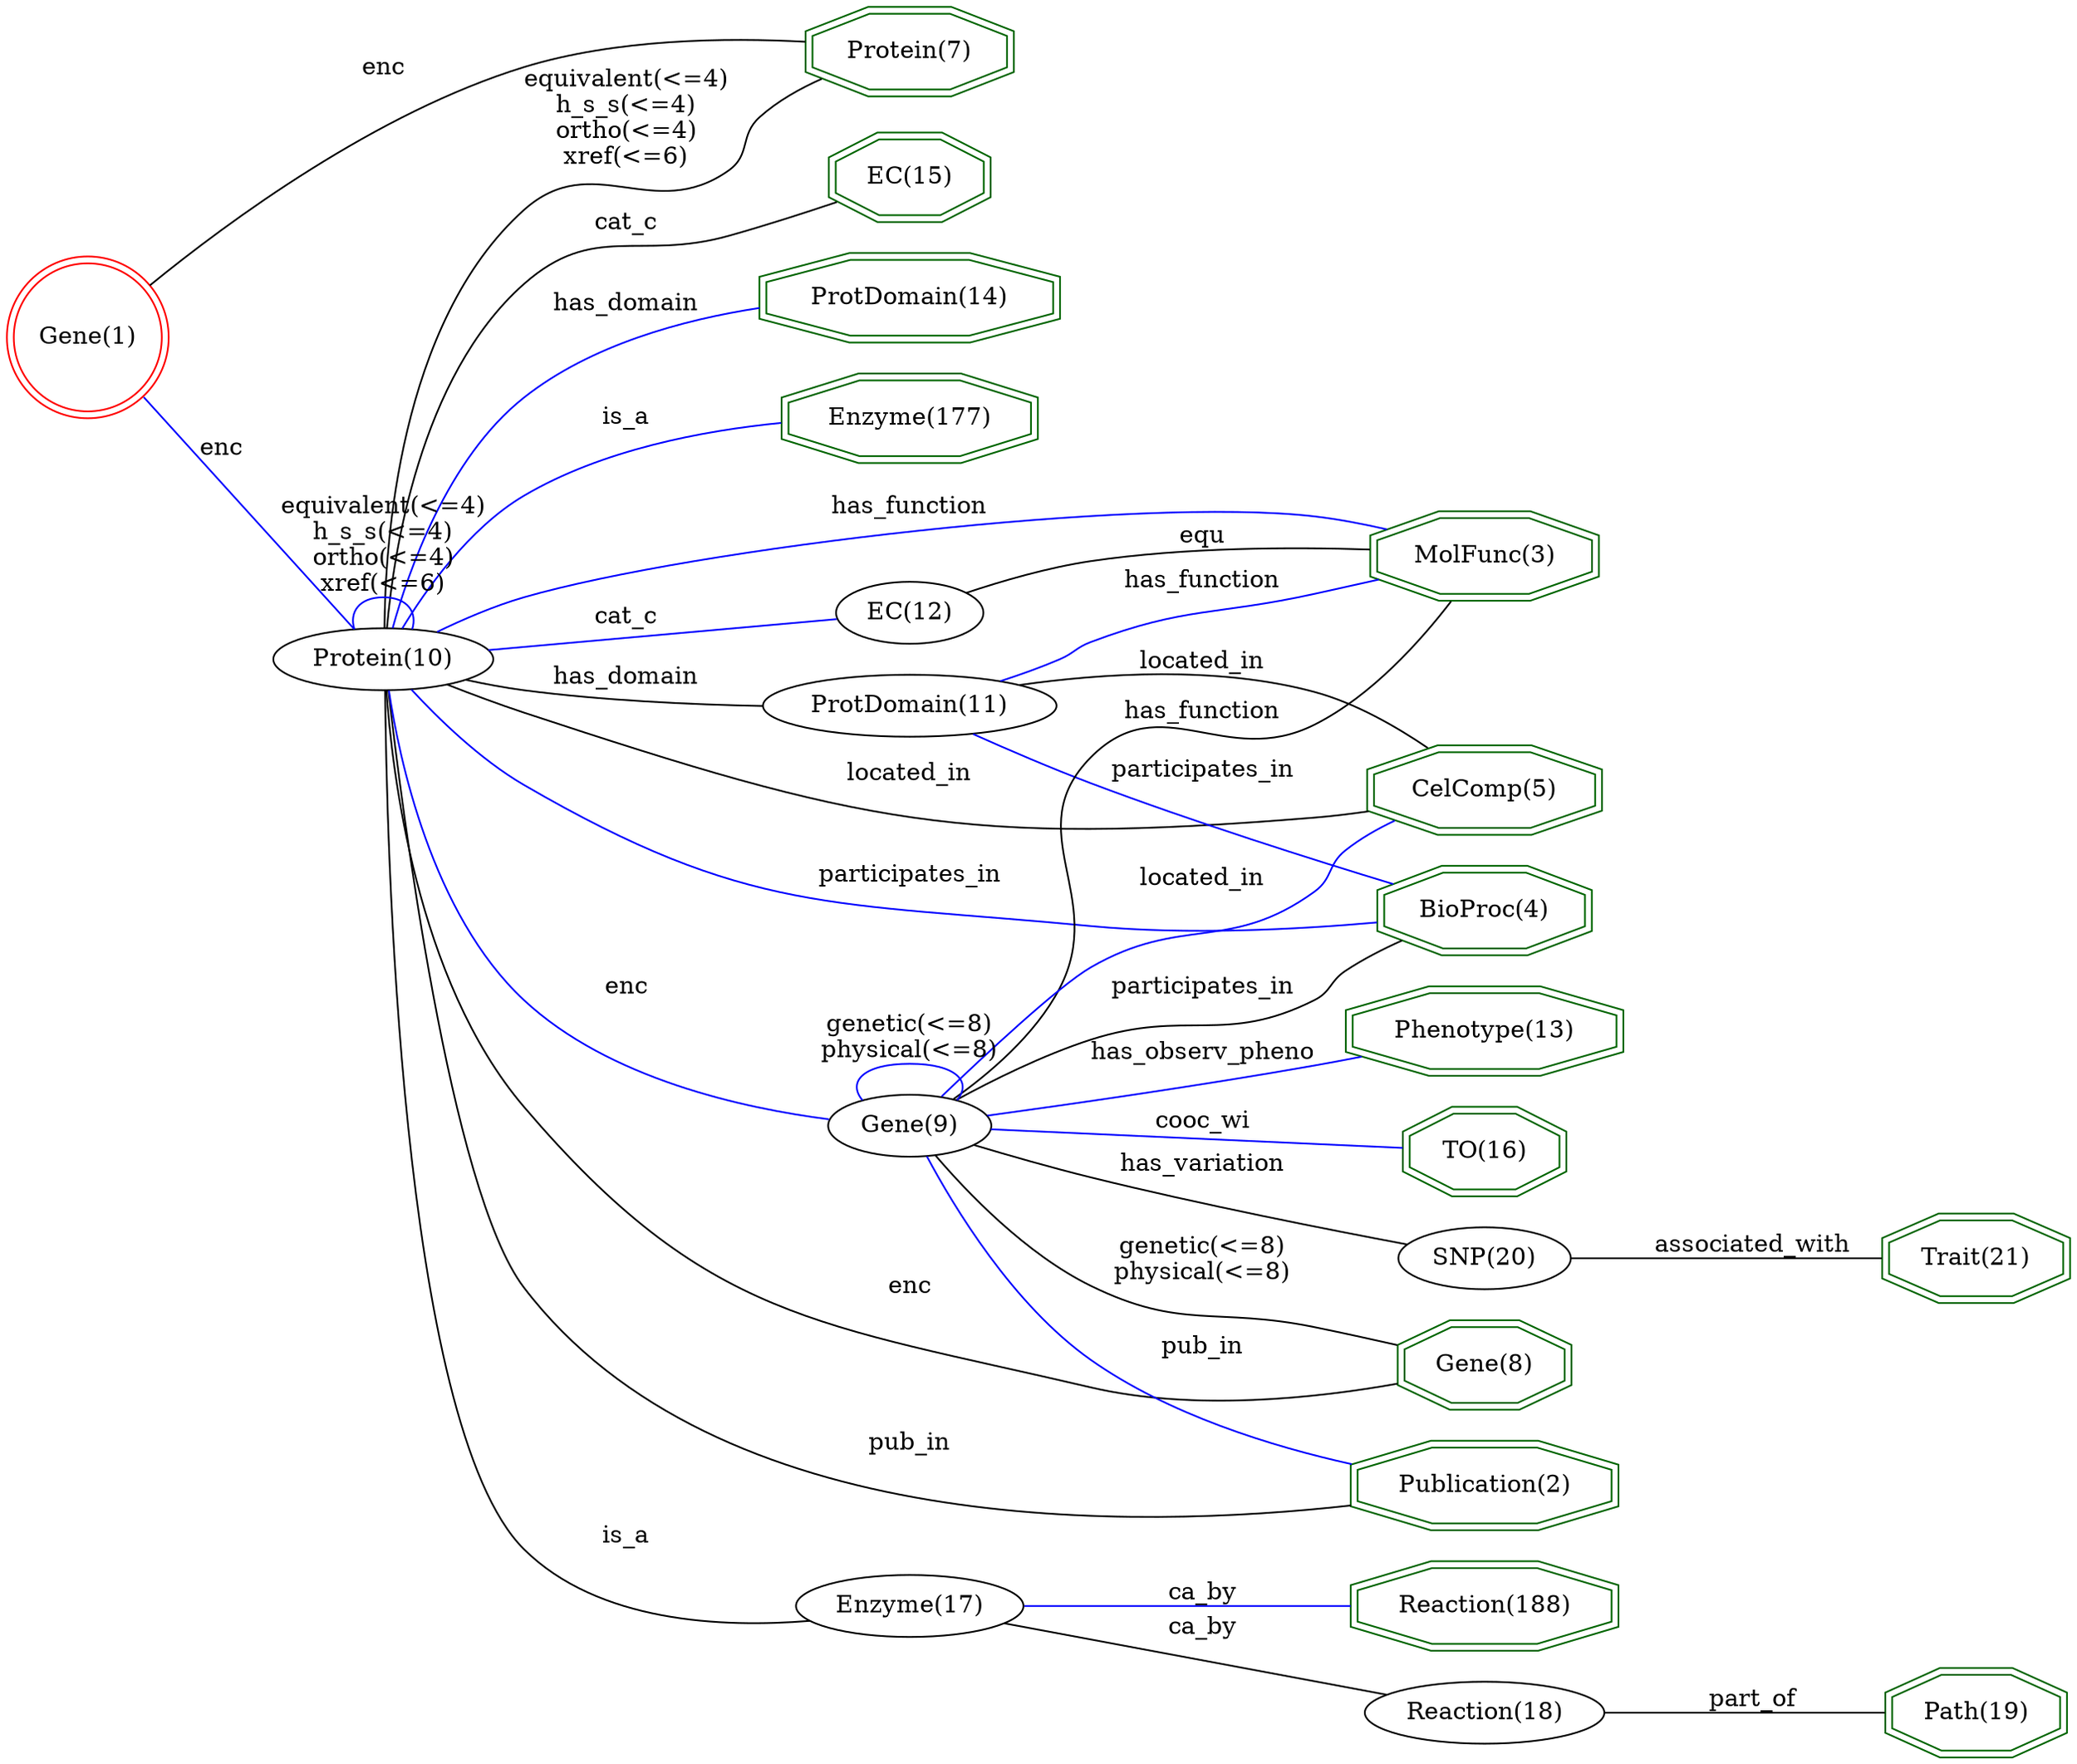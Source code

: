 digraph {
	graph [_draw_="c 9 -#fffffe00 C 7 -#ffffff P 4 0 0 0 957 1030.67 957 1030.67 0 ",
		bb="0,0,1030.7,957",
		dpi=96,
		rankdir=LR,
		xdotversion=1.7
	];
	node [label="\N"];
	"Phenotype(13)"	[_draw_="c 7 -#006400 p 8 802.75 374.54 802.75 389.46 763.44 400 707.84 400 668.53 389.46 668.53 374.54 707.84 364 763.44 364 c 7 -#006400 \
p 8 806.74 371.47 806.74 392.53 763.96 404 707.32 404 664.55 392.53 664.55 371.47 707.32 360 763.96 360 ",
		_ldraw_="F 14 11 -Times-Roman c 7 -#000000 T 735.64 377.8 0 82.43 13 -Phenotype(13) ",
		color=darkgreen,
		height=0.61111,
		pos="735.64,382",
		shape=doubleoctagon,
		width=1.9805];
	"Protein(7)"	[_draw_="c 7 -#006400 p 8 495.98 927.54 495.98 942.46 466.97 953 425.95 953 396.94 942.46 396.94 927.54 425.95 917 466.97 917 c 7 -#006400 \
p 8 499.97 924.74 499.97 945.26 467.67 957 425.25 957 392.96 945.26 392.96 924.74 425.25 913 467.67 913 ",
		_ldraw_="F 14 11 -Times-Roman c 7 -#000000 T 446.46 930.8 0 56.77 10 -Protein(7) ",
		color=darkgreen,
		height=0.61111,
		pos="446.46,935",
		shape=doubleoctagon,
		width=1.4931];
	"MolFunc(3)"	[_draw_="c 7 -#006400 p 8 793.03 660.54 793.03 675.46 759.41 686 711.87 686 678.25 675.46 678.25 660.54 711.87 650 759.41 650 c 7 -#006400 \
p 8 797.04 657.61 797.04 678.39 760.03 690 711.25 690 674.24 678.39 674.24 657.61 711.25 646 760.03 646 ",
		_ldraw_="F 14 11 -Times-Roman c 7 -#000000 T 735.64 663.8 0 67.66 10 -MolFunc(3) ",
		color=darkgreen,
		height=0.61111,
		pos="735.64,668",
		shape=doubleoctagon,
		width=1.7];
	"CelComp(5)"	[_draw_="c 7 -#006400 p 8 794.24 498.54 794.24 513.46 759.91 524 711.37 524 677.04 513.46 677.04 498.54 711.37 488 759.91 488 c 7 -#006400 \
p 8 798.23 495.59 798.23 516.41 760.51 528 710.77 528 673.05 516.41 673.05 495.59 710.77 484 760.51 484 ",
		_ldraw_="F 14 11 -Times-Roman c 7 -#000000 T 735.64 501.8 0 69.99 10 -CelComp(5) ",
		color=darkgreen,
		height=0.61111,
		pos="735.64,506",
		shape=doubleoctagon,
		width=1.7443];
	"BioProc(4)"	[_draw_="c 7 -#006400 p 8 789.09 436.54 789.09 451.46 757.78 462 713.5 462 682.19 451.46 682.19 436.54 713.5 426 757.78 426 c 7 -#006400 \
p 8 793.09 433.67 793.09 454.33 758.44 466 712.84 466 678.19 454.33 678.19 433.67 712.84 422 758.44 422 ",
		_ldraw_="F 14 11 -Times-Roman c 7 -#000000 T 735.64 439.8 0 62.21 10 -BioProc(4) ",
		color=darkgreen,
		height=0.61111,
		pos="735.64,444",
		shape=doubleoctagon,
		width=1.5966];
	"TO(16)"	[_draw_="c 7 -#006400 p 8 775.1 258.54 775.1 273.46 751.98 284 719.3 284 696.18 273.46 696.18 258.54 719.3 248 751.98 248 c 7 -#006400 p \
8 779.1 255.97 779.1 276.03 752.85 288 718.43 288 692.18 276.03 692.18 255.97 718.43 244 752.85 244 ",
		_ldraw_="F 14 11 -Times-Roman c 7 -#000000 T 735.64 261.8 0 41.74 6 -TO(16) ",
		color=darkgreen,
		height=0.61111,
		pos="735.64,266",
		shape=doubleoctagon,
		width=1.2077];
	"Gene(8)"	[_draw_="c 7 -#006400 p 8 777.75 196.54 777.75 211.46 753.08 222 718.2 222 693.53 211.46 693.53 196.54 718.2 186 753.08 186 c 7 -#006400 \
p 8 781.73 193.9 781.73 214.1 753.9 226 717.38 226 689.55 214.1 689.55 193.9 717.38 182 753.9 182 ",
		_ldraw_="F 14 11 -Times-Roman c 7 -#000000 T 735.64 199.8 0 45.86 7 -Gene(8) ",
		color=darkgreen,
		height=0.61111,
		pos="735.64,204",
		shape=doubleoctagon,
		width=1.286];
	"Trait(21)"	[_draw_="c 7 -#006400 p 8 1026.82 316.54 1026.82 331.46 1000.28 342 962.75 342 936.21 331.46 936.21 316.54 962.75 306 1000.28 306 c 7 -#006400 \
p 8 1030.83 313.83 1030.83 334.17 1001.05 346 961.98 346 932.2 334.17 932.2 313.83 961.98 302 1001.05 302 ",
		_ldraw_="F 14 11 -Times-Roman c 7 -#000000 T 981.52 319.8 0 50.05 9 -Trait(21) ",
		color=darkgreen,
		height=0.61111,
		pos="981.52,324",
		shape=doubleoctagon,
		width=1.3655];
	"Publication(2)"	[_draw_="c 7 -#006400 p 8 801.54 134.54 801.54 149.46 762.93 160 708.35 160 669.74 149.46 669.74 134.54 708.35 124 762.93 124 c 7 -#006400 \
p 8 805.55 131.49 805.55 152.51 763.47 164 707.81 164 665.73 152.51 665.73 131.49 707.81 120 763.47 120 ",
		_ldraw_="F 14 11 -Times-Roman c 7 -#000000 T 735.64 137.8 0 80.1 14 -Publication(2) ",
		color=darkgreen,
		height=0.61111,
		pos="735.64,142",
		shape=doubleoctagon,
		width=1.9362];
	"Path(19)"	[_draw_="c 7 -#006400 p 8 1025.33 14.54 1025.33 29.46 999.66 40 963.37 40 937.7 29.46 937.7 14.54 963.37 4 999.66 4 c 7 -#006400 p 8 1029.32 \
11.86 1029.32 32.14 1000.45 44 962.58 44 933.71 32.14 933.71 11.86 962.58 0 1000.45 0 ",
		_ldraw_="F 14 11 -Times-Roman c 7 -#000000 T 981.52 17.8 0 48.21 8 -Path(19) ",
		color=darkgreen,
		height=0.61111,
		pos="981.52,22",
		shape=doubleoctagon,
		width=1.3307];
	"EC(15)"	[_draw_="c 7 -#006400 p 8 485.69 860.54 485.69 875.46 462.71 886 430.21 886 407.24 875.46 407.24 860.54 430.21 850 462.71 850 c 7 -#006400 \
p 8 489.7 857.98 489.7 878.02 463.59 890 429.33 890 403.22 878.02 403.22 857.98 429.33 846 463.59 846 ",
		_ldraw_="F 14 11 -Times-Roman c 7 -#000000 T 446.46 863.8 0 41.21 6 -EC(15) ",
		color=darkgreen,
		height=0.61111,
		pos="446.46,868",
		shape=doubleoctagon,
		width=1.1977];
	"ProtDomain(14)"	[_draw_="c 7 -#006400 p 8 520.32 798.54 520.32 813.46 477.05 824 415.87 824 372.61 813.46 372.61 798.54 415.87 788 477.05 788 c 7 -#006400 \
p 8 524.32 795.4 524.32 816.6 477.54 828 415.39 828 368.6 816.6 368.6 795.4 415.39 784 477.54 784 ",
		_ldraw_="F 14 11 -Times-Roman c 7 -#000000 T 446.46 801.8 0 91.77 14 -ProtDomain(14) ",
		color=darkgreen,
		height=0.61111,
		pos="446.46,806",
		shape=doubleoctagon,
		width=2.1578];
	"Reaction(188)"	[_draw_="c 7 -#006400 p 8 801.52 72.54 801.52 87.46 762.93 98 708.35 98 669.76 87.46 669.76 72.54 708.35 62 762.93 62 c 7 -#006400 p 8 805.53 \
69.49 805.53 90.51 763.47 102 707.81 102 665.75 90.51 665.75 69.49 707.81 58 763.47 58 ",
		_ldraw_="F 14 11 -Times-Roman c 7 -#000000 T 735.64 75.8 0 80.08 13 -Reaction(188) ",
		color=darkgreen,
		height=0.61111,
		pos="735.64,80",
		shape=doubleoctagon,
		width=1.9359];
	"Enzyme(177)"	[_draw_="c 7 -#006400 p 8 509.53 736.54 509.53 751.46 472.58 762 420.34 762 383.39 751.46 383.39 736.54 420.34 726 472.58 726 c 7 -#006400 \
p 8 513.53 733.53 513.53 754.47 473.14 766 419.78 766 379.39 754.47 379.39 733.53 419.78 722 473.14 722 ",
		_ldraw_="F 14 11 -Times-Roman c 7 -#000000 T 446.46 739.8 0 76.19 11 -Enzyme(177) ",
		color=darkgreen,
		height=0.61111,
		pos="446.46,744",
		shape=doubleoctagon,
		width=1.8621];
	"Gene(1)"	[_draw_="c 7 -#ff0000 e 43.08 789 39.15 39.15 c 7 -#ff0000 e 43.08 789 43.15 43.15 ",
		_ldraw_="F 14 11 -Times-Roman c 7 -#000000 T 43.08 784.8 0 45.86 7 -Gene(1) ",
		color=red,
		height=1.1966,
		pos="43.077,789",
		shape=doublecircle,
		width=1.1966];
	"Gene(1)" -> "Protein(7)"	[_draw_="c 7 -#000000 B 7 75.51 818.03 115.15 852.51 187 908.21 260.35 931 303.48 944.4 355.03 944.3 392.76 941.48 ",
		_ldraw_="F 14 11 -Times-Roman c 7 -#000000 T 191.97 926.8 0 19.43 3 -enc ",
		arrowhead=none,
		color=black,
		label=enc,
		lp="191.97,931",
		pos="75.514,818.03 115.15,852.51 187,908.21 260.35,931 303.48,944.4 355.03,944.3 392.76,941.48"];
	"Protein(10)"	[_draw_="c 7 -#000000 e 191.97 610 50.27 18 ",
		_ldraw_="F 14 11 -Times-Roman c 7 -#000000 T 191.97 605.8 0 63.77 11 -Protein(10) ",
		height=0.5,
		pos="191.97,610",
		width=1.3996];
	"Gene(1)" -> "Protein(10)"	[_draw_="c 7 -#0000ff B 4 71.02 756.17 102.16 718.22 152.25 657.18 176.67 627.43 ",
		_ldraw_="F 14 11 -Times-Roman c 7 -#000000 T 113.87 717.8 0 19.43 3 -enc ",
		arrowhead=none,
		color=blue,
		label=enc,
		lp="113.87,722",
		pos="71.019,756.17 102.16,718.22 152.25,657.18 176.67,627.43"];
	"ProtDomain(11)"	[_draw_="c 7 -#000000 e 446.46 582 68 18 ",
		_ldraw_="F 14 11 -Times-Roman c 7 -#000000 T 446.46 577.8 0 91.25 14 -ProtDomain(11) ",
		height=0.5,
		pos="446.46,582",
		width=1.8819];
	"ProtDomain(11)" -> "MolFunc(3)"	[_draw_="c 7 -#0000ff B 10 491.63 595.44 502.48 599.31 513.92 603.89 524.14 609 532.74 613.3 533.34 617.13 542.14 621 545.42 622.44 625.62 \
641.83 681.46 655.25 ",
		_ldraw_="F 14 11 -Times-Roman c 7 -#000000 T 594.24 648.8 0 72.32 12 -has_function ",
		arrowhead=none,
		color=blue,
		label=has_function,
		lp="594.24,653",
		pos="491.63,595.44 502.48,599.31 513.92,603.89 524.14,609 532.74,613.3 533.34,617.13 542.14,621 545.42,622.44 625.62,641.83 681.46,655.25"];
	"ProtDomain(11)" -> "CelComp(5)"	[_draw_="c 7 -#000000 B 7 494.32 594.8 535.84 603.7 597.3 610.77 646.34 591 677.52 578.43 703.85 549 719.44 528.31 ",
		_ldraw_="F 14 11 -Times-Roman c 7 -#000000 T 594.24 605.8 0 58.31 10 -located_in ",
		arrowhead=none,
		color=black,
		label=located_in,
		lp="594.24,610",
		pos="494.32,594.8 535.84,603.7 597.3,610.77 646.34,591 677.52,578.43 703.85,549 719.44,528.31"];
	"ProtDomain(11)" -> "BioProc(4)"	[_draw_="c 7 -#0000ff B 13 482.05 566.56 499.97 558.59 522.21 548.72 542.14 540 588.36 519.77 605.37 524.43 646.34 495 656.06 488.02 654.66 \
482.01 664.34 475 672.77 468.9 682.59 463.64 692.17 459.27 ",
		_ldraw_="F 14 11 -Times-Roman c 7 -#000000 T 594.24 542.8 0 82.41 15 -participates_in ",
		arrowhead=none,
		color=blue,
		label=participates_in,
		lp="594.24,547",
		pos="482.05,566.56 499.97,558.59 522.21,548.72 542.14,540 588.36,519.77 605.37,524.43 646.34,495 656.06,488.02 654.66,482.01 664.34,475 \
672.77,468.9 682.59,463.64 692.17,459.27"];
	"Gene(9)"	[_draw_="c 7 -#000000 e 446.46 344 39.15 18 ",
		_ldraw_="F 14 11 -Times-Roman c 7 -#000000 T 446.46 339.8 0 45.86 7 -Gene(9) ",
		height=0.5,
		pos="446.46,344",
		width=1.0855];
	"Gene(9)" -> "Phenotype(13)"	[_draw_="c 7 -#0000ff B 4 484.12 348.85 529.41 354.84 607.44 365.17 664.4 372.71 ",
		_ldraw_="F 14 11 -Times-Roman c 7 -#000000 T 594.24 371.8 0 104.2 16 -has_observ_pheno ",
		arrowhead=none,
		color=blue,
		label=has_observ_pheno,
		lp="594.24,376",
		pos="484.12,348.85 529.41,354.84 607.44,365.17 664.4,372.71"];
	"Gene(9)" -> "MolFunc(3)"	[_draw_="c 7 -#000000 B 13 468.5 359.05 486.45 373.15 511.34 395.92 524.14 422 550.23 475.15 501.22 511.2 542.14 554 574.68 588.02 605.06 \
550.38 646.34 573 678.14 590.42 704.86 623.5 720.32 645.66 ",
		_ldraw_="F 14 11 -Times-Roman c 7 -#000000 T 594.24 575.8 0 72.32 12 -has_function ",
		arrowhead=none,
		color=black,
		label=has_function,
		lp="594.24,580",
		pos="468.5,359.05 486.45,373.15 511.34,395.92 524.14,422 550.23,475.15 501.22,511.2 542.14,554 574.68,588.02 605.06,550.38 646.34,573 \
678.14,590.42 704.86,623.5 720.32,645.66"];
	"Gene(9)" -> "CelComp(5)"	[_draw_="c 7 -#0000ff B 7 461.27 360.72 478.43 380.57 509.46 413.55 542.14 434 567.02 449.56 639.41 474.85 687.98 490.95 ",
		_ldraw_="F 14 11 -Times-Roman c 7 -#000000 T 594.24 477.8 0 58.31 10 -located_in ",
		arrowhead=none,
		color=blue,
		label=located_in,
		lp="594.24,482",
		pos="461.27,360.72 478.43,380.57 509.46,413.55 542.14,434 567.02,449.56 639.41,474.85 687.98,490.95"];
	"Gene(9)" -> "BioProc(4)"	[_draw_="c 7 -#000000 B 10 473.53 357.16 492.3 366.31 518.39 378.36 542.14 387 587.32 403.43 600.27 402.29 646.34 416 660.68 420.27 676.25 \
425.13 690.27 429.59 ",
		_ldraw_="F 14 11 -Times-Roman c 7 -#000000 T 594.24 418.8 0 82.41 15 -participates_in ",
		arrowhead=none,
		color=black,
		label=participates_in,
		lp="594.24,423",
		pos="473.53,357.16 492.3,366.31 518.39,378.36 542.14,387 587.32,403.43 600.27,402.29 646.34,416 660.68,420.27 676.25,425.13 690.27,429.59"];
	"Gene(9)" -> "TO(16)"	[_draw_="c 7 -#0000ff B 7 477.51 333.06 496.02 326.52 520.3 318.29 542.14 312 593.16 297.32 652.71 283.6 691.91 275.03 ",
		_ldraw_="F 14 11 -Times-Roman c 7 -#000000 T 594.24 314.8 0 47.43 7 -cooc_wi ",
		arrowhead=none,
		color=blue,
		label=cooc_wi,
		lp="594.24,319",
		pos="477.51,333.06 496.02,326.52 520.3,318.29 542.14,312 593.16,297.32 652.71,283.6 691.91,275.03"];
	"Gene(9)" -> "Gene(8)"	[_draw_="c 7 -#000000 B 10 460.59 327.09 477.3 306.78 508.11 273.17 542.14 255 584.07 232.62 600.44 243.29 646.34 231 662.45 226.69 680.04 \
221.42 695.25 216.69 ",
		_ldraw_="F 14 11 -Times-Roman c 7 -#000000 T 594.24 271.8 0 72.54 12 -genetic(<=8) F 14 11 -Times-Roman c 7 -#000000 T 594.24 257.8 0 78.77 \
13 -physical(<=8) ",
		arrowhead=none,
		color=black,
		label="genetic(<=8)\nphysical(<=8)",
		lp="594.24,269",
		pos="460.59,327.09 477.3,306.78 508.11,273.17 542.14,255 584.07,232.62 600.44,243.29 646.34,231 662.45,226.69 680.04,221.42 695.25,216.69"];
	"Gene(9)" -> "Publication(2)"	[_draw_="c 7 -#0000ff B 7 455.96 326.15 470.09 298.23 501.01 244.21 542.14 213 580.87 183.61 633.03 165.37 673.28 154.76 ",
		_ldraw_="F 14 11 -Times-Roman c 7 -#000000 T 594.24 215.8 0 38.89 6 -pub_in ",
		arrowhead=none,
		color=blue,
		label=pub_in,
		lp="594.24,220",
		pos="455.96,326.15 470.09,298.23 501.01,244.21 542.14,213 580.87,183.61 633.03,165.37 673.28,154.76"];
	"Gene(9)" -> "Gene(9)"	[_draw_="c 7 -#0000ff B 7 423.04 358.79 415.41 369.42 423.22 380 446.46 380 469.7 380 477.51 369.42 469.88 358.79 ",
		_ldraw_="F 14 11 -Times-Roman c 7 -#000000 T 446.46 396.8 0 72.54 12 -genetic(<=8) F 14 11 -Times-Roman c 7 -#000000 T 446.46 382.8 0 78.77 \
13 -physical(<=8) ",
		arrowhead=none,
		color=blue,
		label="genetic(<=8)\nphysical(<=8)",
		lp="446.46,394",
		pos="423.04,358.79 415.41,369.42 423.22,380 446.46,380 469.7,380 477.51,369.42 469.88,358.79"];
	"SNP(20)"	[_draw_="c 7 -#000000 e 735.64 324 41.13 18 ",
		_ldraw_="F 14 11 -Times-Roman c 7 -#000000 T 735.64 319.8 0 49.01 7 -SNP(20) ",
		height=0.5,
		pos="735.64,324",
		width=1.1406];
	"Gene(9)" -> "SNP(20)"	[_draw_="c 7 -#000000 B 4 485.3 341.36 539.67 337.58 639.45 330.63 694.87 326.77 ",
		_ldraw_="F 14 11 -Times-Roman c 7 -#000000 T 594.24 338.8 0 75.42 13 -has_variation ",
		arrowhead=none,
		color=black,
		label=has_variation,
		lp="594.24,343",
		pos="485.3,341.36 539.67,337.58 639.45,330.63 694.87,326.77"];
	"SNP(20)" -> "Trait(21)"	[_draw_="c 7 -#000000 B 4 776.91 324 819.53 324 886.77 324 932.21 324 ",
		_ldraw_="F 14 11 -Times-Roman c 7 -#000000 T 869.65 326.8 0 89.42 15 -associated_with ",
		arrowhead=none,
		color=black,
		label=associated_with,
		lp="869.65,331",
		pos="776.91,324 819.53,324 886.77,324 932.21,324"];
	"Reaction(18)"	[_draw_="c 7 -#000000 e 735.64 22 56.04 18 ",
		_ldraw_="F 14 11 -Times-Roman c 7 -#000000 T 735.64 17.8 0 73.08 12 -Reaction(18) ",
		height=0.5,
		pos="735.64,22",
		width=1.5631];
	"Reaction(18)" -> "Path(19)"	[_draw_="c 7 -#000000 B 4 791.98 22 834.7 22 893.16 22 933.6 22 ",
		_ldraw_="F 14 11 -Times-Roman c 7 -#000000 T 869.65 24.8 0 40.43 7 -part_of ",
		arrowhead=none,
		color=black,
		label=part_of,
		lp="869.65,29",
		pos="791.98,22 834.7,22 893.16,22 933.6,22"];
	"EC(12)"	[_draw_="c 7 -#000000 e 446.46 636 36.28 18 ",
		_ldraw_="F 14 11 -Times-Roman c 7 -#000000 T 446.46 631.8 0 41.21 6 -EC(12) ",
		height=0.5,
		pos="446.46,636",
		width=1.0039];
	"EC(12)" -> "MolFunc(3)"	[_draw_="c 7 -#000000 B 7 475.56 646.89 494.14 653.52 519.22 661.38 542.14 665 585.89 671.9 635.92 672.46 674.01 671.4 ",
		_ldraw_="F 14 11 -Times-Roman c 7 -#000000 T 594.24 673.8 0 20.21 3 -equ ",
		arrowhead=none,
		color=black,
		label=equ,
		lp="594.24,678",
		pos="475.56,646.89 494.14,653.52 519.22,661.38 542.14,665 585.89,671.9 635.92,672.46 674.01,671.4"];
	"Protein(10)" -> "Protein(7)"	[_draw_="c 7 -#000000 B 13 192.3 628.2 191.72 673.06 196.74 789.8 260.35 852 290 880.99 316.28 851.99 350.78 875 361.87 882.4 358.44 890.58 \
368.78 899 379.39 907.63 392.41 914.75 404.69 920.3 ",
		_ldraw_="F 14 11 -Times-Roman c 7 -#000000 T 305.57 919.8 0 90.43 15 -equivalent(<=4) F 14 11 -Times-Roman c 7 -#000000 T 305.57 905.8 0 \
64.01 10 -h_s_s(<=4) F 14 11 -Times-Roman c 7 -#000000 T 305.57 891.8 0 61.67 10 -ortho(<=4) F 14 11 -Times-Roman c 7 -#000000 T \
305.57 877.8 0 54.65 9 -xref(<=6) ",
		arrowhead=none,
		color=black,
		label="equivalent(<=4)\nh_s_s(<=4)\northo(<=4)\nxref(<=6)",
		lp="305.57,903",
		pos="192.3,628.2 191.72,673.06 196.74,789.8 260.35,852 290,880.99 316.28,851.99 350.78,875 361.87,882.4 358.44,890.58 368.78,899 379.39,\
907.63 392.41,914.75 404.69,920.3"];
	"Protein(10)" -> "MolFunc(3)"	[_draw_="c 7 -#0000ff B 10 218.76 625.26 231 631.91 246.05 639.25 260.35 644 424.28 698.39 474.81 709.12 646.34 689 659.02 687.51 672.51 \
684.87 685.04 681.94 ",
		_ldraw_="F 14 11 -Times-Roman c 7 -#000000 T 446.46 700.8 0 72.32 12 -has_function ",
		arrowhead=none,
		color=blue,
		label=has_function,
		lp="446.46,705",
		pos="218.76,625.26 231,631.91 246.05,639.25 260.35,644 424.28,698.39 474.81,709.12 646.34,689 659.02,687.51 672.51,684.87 685.04,681.94"];
	"Protein(10)" -> "CelComp(5)"	[_draw_="c 7 -#000000 B 7 222.69 595.64 257.05 579.68 315.69 554.4 368.78 541 473.33 514.61 599.29 507.81 672.82 506.23 ",
		_ldraw_="F 14 11 -Times-Roman c 7 -#000000 T 446.46 543.8 0 58.31 10 -located_in ",
		arrowhead=none,
		color=black,
		label=located_in,
		lp="446.46,548",
		pos="222.69,595.64 257.05,579.68 315.69,554.4 368.78,541 473.33,514.61 599.29,507.81 672.82,506.23"];
	"Protein(10)" -> "BioProc(4)"	[_draw_="c 7 -#0000ff B 13 206.66 592.72 219.3 577.7 239.25 556.18 260.35 542 303.66 512.9 319.05 512.78 368.78 497 444.05 473.11 464.02 \
469.56 542.14 458 587.55 451.28 639.49 447.74 677.96 445.91 ",
		_ldraw_="F 14 11 -Times-Roman c 7 -#000000 T 446.46 499.8 0 82.41 15 -participates_in ",
		arrowhead=none,
		color=blue,
		label=participates_in,
		lp="446.46,504",
		pos="206.66,592.72 219.3,577.7 239.25,556.18 260.35,542 303.66,512.9 319.05,512.78 368.78,497 444.05,473.11 464.02,469.56 542.14,458 \
587.55,451.28 639.49,447.74 677.96,445.91"];
	"Protein(10)" -> "Gene(8)"	[_draw_="c 7 -#000000 B 10 193.28 591.92 194.92 547.73 204.64 432.56 260.35 360 348.47 245.24 402.41 234.5 542.14 197 591.24 183.82 649.89 \
188.76 689.45 194.95 ",
		_ldraw_="F 14 11 -Times-Roman c 7 -#000000 T 446.46 258.8 0 19.43 3 -enc ",
		arrowhead=none,
		color=black,
		label=enc,
		lp="446.46,263",
		pos="193.28,591.92 194.92,547.73 204.64,432.56 260.35,360 348.47,245.24 402.41,234.5 542.14,197 591.24,183.82 649.89,188.76 689.45,194.95"];
	"Protein(10)" -> "Publication(2)"	[_draw_="c 7 -#000000 B 7 194.79 591.95 201.39 529.28 225.45 321.87 260.35 266 344 132.1 555.45 127.14 665.57 134.57 ",
		_ldraw_="F 14 11 -Times-Roman c 7 -#000000 T 446.46 175.8 0 38.89 6 -pub_in ",
		arrowhead=none,
		color=black,
		label=pub_in,
		lp="446.46,180",
		pos="194.79,591.95 201.39,529.28 225.45,321.87 260.35,266 344,132.1 555.45,127.14 665.57,134.57"];
	"Protein(10)" -> "EC(15)"	[_draw_="c 7 -#000000 B 10 193.54 628.14 195.78 667.66 206.79 762.09 260.35 813 290.58 841.73 310.8 826.15 350.78 838 369.63 843.59 390.46 \
850.15 407.78 855.71 ",
		_ldraw_="F 14 11 -Times-Roman c 7 -#000000 T 305.57 840.8 0 29.53 5 -cat_c ",
		arrowhead=none,
		color=black,
		label=cat_c,
		lp="305.57,845",
		pos="193.54,628.14 195.78,667.66 206.79,762.09 260.35,813 290.58,841.73 310.8,826.15 350.78,838 369.63,843.59 390.46,850.15 407.78,855.71"];
	"Protein(10)" -> "ProtDomain(14)"	[_draw_="c 7 -#0000ff B 7 196.33 627.98 202.99 658.51 220.78 720.43 260.35 754 290.52 779.59 332.42 792.63 368.73 799.26 ",
		_ldraw_="F 14 11 -Times-Roman c 7 -#000000 T 305.57 797.8 0 67.66 10 -has_domain ",
		arrowhead=none,
		color=blue,
		label=has_domain,
		lp="305.57,802",
		pos="196.33,627.98 202.99,658.51 220.78,720.43 260.35,754 290.52,779.59 332.42,792.63 368.73,799.26"];
	"Protein(10)" -> "Enzyme(177)"	[_draw_="c 7 -#0000ff B 7 200.83 627.98 211.23 649.55 231.65 685.16 260.35 704 295.54 727.09 341.81 737.09 379.29 741.32 ",
		_ldraw_="F 14 11 -Times-Roman c 7 -#000000 T 305.57 738.8 0 22.55 4 -is_a ",
		arrowhead=none,
		color=blue,
		label=is_a,
		lp="305.57,743",
		pos="200.83,627.98 211.23,649.55 231.65,685.16 260.35,704 295.54,727.09 341.81,737.09 379.29,741.32"];
	"Protein(10)" -> "ProtDomain(11)"	[_draw_="c 7 -#000000 B 7 236.74 601.62 244.58 600.28 252.7 599.01 260.35 598 300.01 592.77 344.68 588.85 380.2 586.2 ",
		_ldraw_="F 14 11 -Times-Roman c 7 -#000000 T 305.57 600.8 0 67.66 10 -has_domain ",
		arrowhead=none,
		color=black,
		label=has_domain,
		lp="305.57,605",
		pos="236.74,601.62 244.58,600.28 252.7,599.01 260.35,598 300.01,592.77 344.68,588.85 380.2,586.2"];
	"Protein(10)" -> "Gene(9)"	[_draw_="c 7 -#0000ff B 7 194.29 591.89 197.98 554.19 211.61 466.57 260.35 416 300.44 374.42 367.31 356.43 408.76 348.96 ",
		_ldraw_="F 14 11 -Times-Roman c 7 -#000000 T 305.57 418.8 0 19.43 3 -enc ",
		arrowhead=none,
		color=blue,
		label=enc,
		lp="305.57,423",
		pos="194.29,591.89 197.98,554.19 211.61,466.57 260.35,416 300.44,374.42 367.31,356.43 408.76,348.96"];
	"Protein(10)" -> "EC(12)"	[_draw_="c 7 -#0000ff B 4 240.46 614.89 290.03 619.99 366.57 627.88 410.76 632.43 ",
		_ldraw_="F 14 11 -Times-Roman c 7 -#000000 T 305.57 628.8 0 29.53 5 -cat_c ",
		arrowhead=none,
		color=blue,
		label=cat_c,
		lp="305.57,633",
		pos="240.46,614.89 290.03,619.99 366.57,627.88 410.76,632.43"];
	"Protein(10)" -> "Protein(10)"	[_draw_="c 7 -#0000ff B 7 178.04 627.41 175.44 637.09 180.08 646 191.97 646 203.85 646 208.49 637.09 205.89 627.41 ",
		_ldraw_="F 14 11 -Times-Roman c 7 -#000000 T 191.97 690.8 0 90.43 15 -equivalent(<=4) F 14 11 -Times-Roman c 7 -#000000 T 191.97 676.8 0 \
64.01 10 -h_s_s(<=4) F 14 11 -Times-Roman c 7 -#000000 T 191.97 662.8 0 61.67 10 -ortho(<=4) F 14 11 -Times-Roman c 7 -#000000 T \
191.97 648.8 0 54.65 9 -xref(<=6) ",
		arrowhead=none,
		color=blue,
		label="equivalent(<=4)\nh_s_s(<=4)\northo(<=4)\nxref(<=6)",
		lp="191.97,674",
		pos="178.04,627.41 175.44,637.09 180.08,646 191.97,646 203.85,646 208.49,637.09 205.89,627.41"];
	"Enzyme(17)"	[_draw_="c 7 -#000000 e 446.46 80 53.63 18 ",
		_ldraw_="F 14 11 -Times-Roman c 7 -#000000 T 446.46 75.8 0 69.19 10 -Enzyme(17) ",
		height=0.5,
		pos="446.46,80",
		width=1.4949];
	"Protein(10)" -> "Enzyme(17)"	[_draw_="c 7 -#000000 B 7 192.6 591.91 191.34 510.16 190.6 176.22 260.35 106 295.57 70.54 355.41 68.34 397.49 72.21 ",
		_ldraw_="F 14 11 -Times-Roman c 7 -#000000 T 305.57 108.8 0 22.55 4 -is_a ",
		arrowhead=none,
		color=black,
		label=is_a,
		lp="305.57,113",
		pos="192.6,591.91 191.34,510.16 190.6,176.22 260.35,106 295.57,70.544 355.41,68.338 397.49,72.208"];
	"Enzyme(17)" -> "Reaction(188)"	[_draw_="c 7 -#0000ff B 4 500.47 80 547.06 80 615.17 80 665.93 80 ",
		_ldraw_="F 14 11 -Times-Roman c 7 -#000000 T 594.24 82.8 0 33.43 5 -ca_by ",
		arrowhead=none,
		color=blue,
		label=ca_by,
		lp="594.24,87",
		pos="500.47,80 547.06,80 615.17,80 665.93,80"];
	"Enzyme(17)" -> "Reaction(18)"	[_draw_="c 7 -#000000 B 4 492.97 70.81 546.11 60.08 633.58 42.41 687.44 31.53 ",
		_ldraw_="F 14 11 -Times-Roman c 7 -#000000 T 594.24 62.8 0 33.43 5 -ca_by ",
		arrowhead=none,
		color=black,
		label=ca_by,
		lp="594.24,67",
		pos="492.97,70.81 546.11,60.077 633.58,42.41 687.44,31.533"];
}
